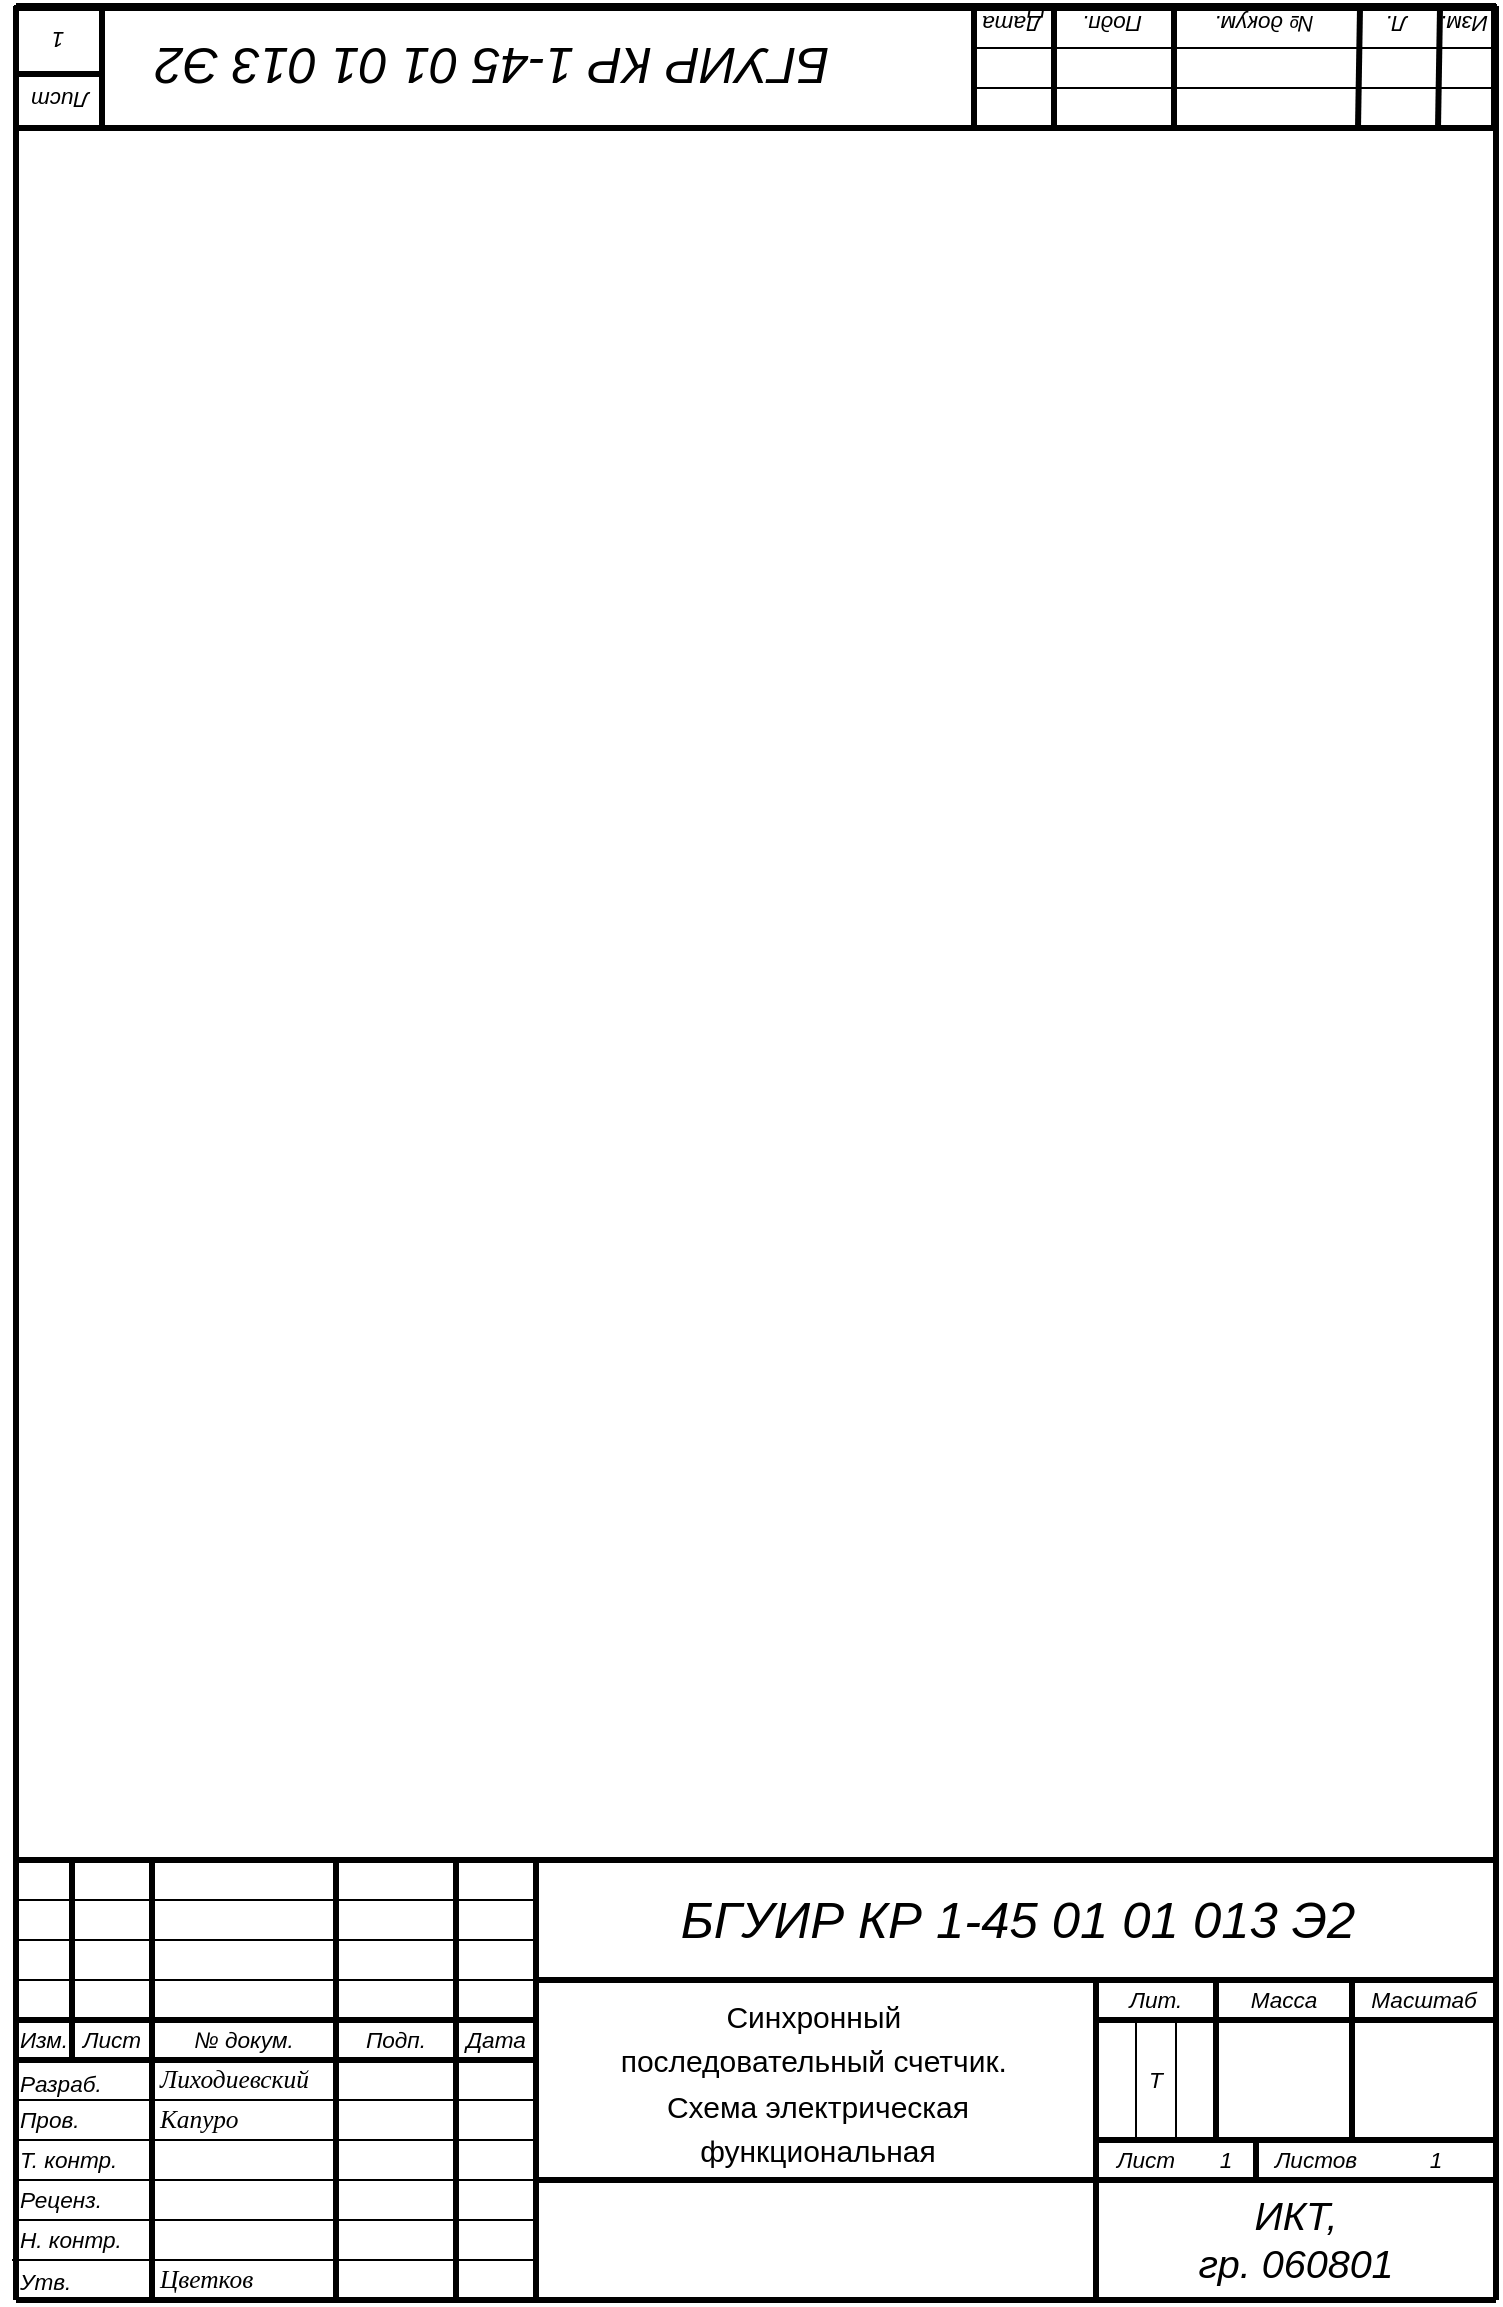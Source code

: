 <mxfile version="18.1.1" type="github">
  <diagram id="wPON_E_mZdpVFNTxD3b0" name="Page-1">
    <mxGraphModel dx="946" dy="614" grid="1" gridSize="10" guides="1" tooltips="1" connect="1" arrows="1" fold="1" page="1" pageScale="1" pageWidth="827" pageHeight="1169" math="0" shadow="0">
      <root>
        <mxCell id="0" />
        <mxCell id="1" parent="0" />
        <mxCell id="vlENnQTwprv_Hxl43TQ9-1" value="&lt;div style=&quot;font-size: 1px&quot;&gt;&lt;font style=&quot;font-size:11.29px;font-family:Arial;color:#000000;direction:ltr;letter-spacing:0px;line-height:120%;opacity:1&quot;&gt;&lt;i&gt;Изм.&lt;br/&gt;&lt;/i&gt;&lt;/font&gt;&lt;/div&gt;" style="verticalAlign=middle;align=center;vsdxID=114;fillColor=none;gradientColor=none;shape=stencil(nZBLDoAgDERP0z3SIyjew0SURgSD+Lu9kMZoXLhwN9O+tukAlrNpJg1SzDH4QW/URgNYgZTkjA4UkwJUgGXng+6DX1zLfmoymdXo17xh5zmRJ6Q42BWCfc2oJfdAr+Yv+AP9Cb7OJ3H/2JG1HNGz/84klThPVCc=);strokeColor=none;strokeWidth=4;spacingLeft=-3;spacingRight=-3;points=[];labelBackgroundColor=none;rounded=0;html=1;whiteSpace=wrap;" vertex="1" parent="1">
          <mxGeometry x="78" y="1018" width="28" height="20" as="geometry" />
        </mxCell>
        <mxCell id="vlENnQTwprv_Hxl43TQ9-2" value="&lt;div style=&quot;font-size: 1px&quot;&gt;&lt;font style=&quot;font-size:11.29px;font-family:Arial;color:#000000;direction:ltr;letter-spacing:0px;line-height:120%;opacity:1&quot;&gt;&lt;i&gt;Лист&lt;br/&gt;&lt;/i&gt;&lt;/font&gt;&lt;/div&gt;" style="verticalAlign=middle;align=center;vsdxID=115;fillColor=none;gradientColor=none;shape=stencil(nZBLDoAgDERP0z3SIyjew0SURgSD+Lu9kMZoXLhwN9O+tukAlrNpJg1SzDH4QW/URgNYgZTkjA4UkwJUgGXng+6DX1zLfmoymdXo17xh5zmRJ6Q42BWCfc2oJfdAr+Yv+AP9Cb7OJ3H/2JG1HNGz/84klThPVCc=);strokeColor=none;strokeWidth=4;points=[];labelBackgroundColor=none;rounded=0;html=1;whiteSpace=wrap;" vertex="1" parent="1">
          <mxGeometry x="102" y="1018" width="48" height="20" as="geometry" />
        </mxCell>
        <mxCell id="vlENnQTwprv_Hxl43TQ9-3" value="&lt;div style=&quot;font-size: 1px&quot;&gt;&lt;font style=&quot;font-size:11.29px;font-family:Arial;color:#000000;direction:ltr;letter-spacing:0px;line-height:120%;opacity:1&quot;&gt;&lt;i&gt;№ докум.&lt;br/&gt;&lt;/i&gt;&lt;/font&gt;&lt;/div&gt;" style="verticalAlign=middle;align=center;vsdxID=116;fillColor=none;gradientColor=none;shape=stencil(nZBLDoAgDERP0z3SIyjew0SURgSD+Lu9kMZoXLhwN9O+tukAlrNpJg1SzDH4QW/URgNYgZTkjA4UkwJUgGXng+6DX1zLfmoymdXo17xh5zmRJ6Q42BWCfc2oJfdAr+Yv+AP9Cb7OJ3H/2JG1HNGz/84klThPVCc=);strokeColor=none;strokeWidth=4;points=[];labelBackgroundColor=none;rounded=0;html=1;whiteSpace=wrap;" vertex="1" parent="1">
          <mxGeometry x="146" y="1018" width="92" height="20" as="geometry" />
        </mxCell>
        <mxCell id="vlENnQTwprv_Hxl43TQ9-4" value="&lt;div style=&quot;font-size: 1px&quot;&gt;&lt;font style=&quot;font-size:11.29px;font-family:Arial;color:#000000;direction:ltr;letter-spacing:0px;line-height:120%;opacity:1&quot;&gt;&lt;i&gt;Подп.&lt;br/&gt;&lt;/i&gt;&lt;/font&gt;&lt;/div&gt;" style="verticalAlign=middle;align=center;vsdxID=117;fillColor=none;gradientColor=none;shape=stencil(nZBLDoAgDERP0z3SIyjew0SURgSD+Lu9kMZoXLhwN9O+tukAlrNpJg1SzDH4QW/URgNYgZTkjA4UkwJUgGXng+6DX1zLfmoymdXo17xh5zmRJ6Q42BWCfc2oJfdAr+Yv+AP9Cb7OJ3H/2JG1HNGz/84klThPVCc=);strokeColor=none;strokeWidth=4;points=[];labelBackgroundColor=none;rounded=0;html=1;whiteSpace=wrap;" vertex="1" parent="1">
          <mxGeometry x="238" y="1018" width="60" height="20" as="geometry" />
        </mxCell>
        <mxCell id="vlENnQTwprv_Hxl43TQ9-5" value="&lt;div style=&quot;font-size: 1px&quot;&gt;&lt;font style=&quot;font-size:11.29px;font-family:Arial;color:#000000;direction:ltr;letter-spacing:0px;line-height:120%;opacity:1&quot;&gt;&lt;i&gt;Дата&lt;br/&gt;&lt;/i&gt;&lt;/font&gt;&lt;/div&gt;" style="verticalAlign=middle;align=center;vsdxID=118;fillColor=none;gradientColor=none;shape=stencil(nZBLDoAgDERP0z3SIyjew0SURgSD+Lu9kMZoXLhwN9O+tukAlrNpJg1SzDH4QW/URgNYgZTkjA4UkwJUgGXng+6DX1zLfmoymdXo17xh5zmRJ6Q42BWCfc2oJfdAr+Yv+AP9Cb7OJ3H/2JG1HNGz/84klThPVCc=);strokeColor=none;strokeWidth=4;points=[];labelBackgroundColor=none;rounded=0;html=1;whiteSpace=wrap;" vertex="1" parent="1">
          <mxGeometry x="294" y="1018" width="48" height="20" as="geometry" />
        </mxCell>
        <mxCell id="vlENnQTwprv_Hxl43TQ9-6" value="&lt;div style=&quot;font-size: 1px&quot;&gt;&lt;p style=&quot;align:left;margin-left:0;margin-right:0;margin-top:0px;margin-bottom:0px;text-indent:0;valign:middle;direction:ltr;&quot;&gt;&lt;font style=&quot;font-size: 12.7px; font-family: &amp;quot;Arial Narrow&amp;quot;; direction: ltr; letter-spacing: 0px; line-height: 120%; opacity: 1;&quot;&gt;&lt;i style=&quot;&quot;&gt;Лиходиевский&lt;/i&gt;&lt;/font&gt;&lt;font style=&quot;font-size:8.47px;font-family:Arial;color:#ff0000;direction:ltr;letter-spacing:0px;line-height:120%;opacity:1&quot;&gt;&lt;i&gt;&lt;br&gt;&lt;/i&gt;&lt;/font&gt;&lt;/p&gt;&lt;/div&gt;" style="verticalAlign=middle;align=left;vsdxID=119;fillColor=none;gradientColor=none;shape=stencil(nZBLDoAgDERP0z3SIyjew0SURgSD+Lu9kMZoXLhwN9O+tukAlrNpJg1SzDH4QW/URgNYgZTkjA4UkwJUgGXng+6DX1zLfmoymdXo17xh5zmRJ6Q42BWCfc2oJfdAr+Yv+AP9Cb7OJ3H/2JG1HNGz/84klThPVCc=);strokeColor=none;strokeWidth=4;points=[];labelBackgroundColor=none;rounded=0;html=1;whiteSpace=wrap;" vertex="1" parent="1">
          <mxGeometry x="148" y="1038" width="90" height="20" as="geometry" />
        </mxCell>
        <mxCell id="vlENnQTwprv_Hxl43TQ9-7" value="&lt;div style=&quot;font-size: 1px&quot;&gt;&lt;font style=&quot;font-size:11.29px;font-family:Arial;color:#000000;direction:ltr;letter-spacing:0px;line-height:120%;opacity:1&quot;&gt;&lt;i&gt;Лит.&lt;br/&gt;&lt;/i&gt;&lt;/font&gt;&lt;/div&gt;" style="verticalAlign=middle;align=center;vsdxID=120;fillColor=none;gradientColor=none;shape=stencil(nZBLDoAgDERP0z3SIyjew0SURgSD+Lu9kMZoXLhwN9O+tukAlrNpJg1SzDH4QW/URgNYgZTkjA4UkwJUgGXng+6DX1zLfmoymdXo17xh5zmRJ6Q42BWCfc2oJfdAr+Yv+AP9Cb7OJ3H/2JG1HNGz/84klThPVCc=);strokeColor=none;strokeWidth=4;points=[];labelBackgroundColor=none;rounded=0;html=1;whiteSpace=wrap;" vertex="1" parent="1">
          <mxGeometry x="618" y="998" width="60" height="20" as="geometry" />
        </mxCell>
        <mxCell id="vlENnQTwprv_Hxl43TQ9-8" value="&lt;div style=&quot;font-size: 1px&quot;&gt;&lt;font style=&quot;font-size:11.29px;font-family:Arial;color:#000000;direction:ltr;letter-spacing:0px;line-height:120%;opacity:1&quot;&gt;&lt;i&gt;Лист&lt;br/&gt;&lt;/i&gt;&lt;/font&gt;&lt;/div&gt;" style="verticalAlign=middle;align=center;vsdxID=121;fillColor=none;gradientColor=none;shape=stencil(nZBLDoAgDERP0z3SIyjew0SURgSD+Lu9kMZoXLhwN9O+tukAlrNpJg1SzDH4QW/URgNYgZTkjA4UkwJUgGXng+6DX1zLfmoymdXo17xh5zmRJ6Q42BWCfc2oJfdAr+Yv+AP9Cb7OJ3H/2JG1HNGz/84klThPVCc=);strokeColor=none;strokeWidth=4;spacingLeft=-3;spacingRight=-3;points=[];labelBackgroundColor=none;rounded=0;html=1;whiteSpace=wrap;" vertex="1" parent="1">
          <mxGeometry x="618" y="1078" width="50" height="20" as="geometry" />
        </mxCell>
        <mxCell id="vlENnQTwprv_Hxl43TQ9-9" value="&lt;div style=&quot;font-size: 1px&quot;&gt;&lt;font style=&quot;font-size:11.29px;font-family:Arial;color:#000000;direction:ltr;letter-spacing:0px;line-height:120%;opacity:1&quot;&gt;&lt;i&gt;Листов&lt;br/&gt;&lt;/i&gt;&lt;/font&gt;&lt;/div&gt;" style="verticalAlign=middle;align=center;vsdxID=122;fillColor=none;gradientColor=none;shape=stencil(nZBLDoAgDERP0z3SIyjew0SURgSD+Lu9kMZoXLhwN9O+tukAlrNpJg1SzDH4QW/URgNYgZTkjA4UkwJUgGXng+6DX1zLfmoymdXo17xh5zmRJ6Q42BWCfc2oJfdAr+Yv+AP9Cb7OJ3H/2JG1HNGz/84klThPVCc=);strokeColor=none;strokeWidth=4;points=[];labelBackgroundColor=none;rounded=0;html=1;whiteSpace=wrap;" vertex="1" parent="1">
          <mxGeometry x="698" y="1078" width="60" height="20" as="geometry" />
        </mxCell>
        <mxCell id="vlENnQTwprv_Hxl43TQ9-10" value="&lt;div style=&quot;font-size: 1px&quot;&gt;&lt;font style=&quot;font-size:11.29px;font-family:Arial;color:#000000;direction:ltr;letter-spacing:0px;line-height:120%;opacity:1&quot;&gt;&lt;i&gt;Т&lt;br/&gt;&lt;/i&gt;&lt;/font&gt;&lt;/div&gt;" style="verticalAlign=middle;align=center;vsdxID=123;fillColor=none;gradientColor=none;shape=stencil(nZBLDoAgDERP0z3SIyjew0SURgSD+Lu9kMZoXLhwN9O+tukAlrNpJg1SzDH4QW/URgNYgZTkjA4UkwJUgGXng+6DX1zLfmoymdXo17xh5zmRJ6Q42BWCfc2oJfdAr+Yv+AP9Cb7OJ3H/2JG1HNGz/84klThPVCc=);strokeColor=none;strokeWidth=4;points=[];labelBackgroundColor=none;rounded=0;html=1;whiteSpace=wrap;" vertex="1" parent="1">
          <mxGeometry x="638" y="1038" width="20" height="20" as="geometry" />
        </mxCell>
        <mxCell id="vlENnQTwprv_Hxl43TQ9-11" value="&lt;div style=&quot;font-size: 1px&quot;&gt;&lt;font style=&quot;font-size:11.29px;font-family:Arial;color:#000000;direction:ltr;letter-spacing:0px;line-height:120%;opacity:1&quot;&gt;&lt;i&gt;1&lt;br/&gt;&lt;/i&gt;&lt;/font&gt;&lt;/div&gt;" style="verticalAlign=middle;align=center;vsdxID=124;fillColor=none;gradientColor=none;shape=stencil(nZBLDoAgDERP0z3SIyjew0SURgSD+Lu9kMZoXLhwN9O+tukAlrNpJg1SzDH4QW/URgNYgZTkjA4UkwJUgGXng+6DX1zLfmoymdXo17xh5zmRJ6Q42BWCfc2oJfdAr+Yv+AP9Cb7OJ3H/2JG1HNGz/84klThPVCc=);strokeColor=none;strokeWidth=4;points=[];labelBackgroundColor=none;rounded=0;html=1;whiteSpace=wrap;" vertex="1" parent="1">
          <mxGeometry x="668" y="1078" width="30" height="20" as="geometry" />
        </mxCell>
        <mxCell id="vlENnQTwprv_Hxl43TQ9-12" value="&lt;div style=&quot;font-size: 1px&quot;&gt;&lt;font style=&quot;font-size:11.29px;font-family:Arial;color:#000000;direction:ltr;letter-spacing:0px;line-height:120%;opacity:1&quot;&gt;&lt;i&gt;1&lt;br/&gt;&lt;/i&gt;&lt;/font&gt;&lt;/div&gt;" style="verticalAlign=middle;align=center;vsdxID=125;fillColor=none;gradientColor=none;shape=stencil(nZBLDoAgDERP0z3SIyjew0SURgSD+Lu9kMZoXLhwN9O+tukAlrNpJg1SzDH4QW/URgNYgZTkjA4UkwJUgGXng+6DX1zLfmoymdXo17xh5zmRJ6Q42BWCfc2oJfdAr+Yv+AP9Cb7OJ3H/2JG1HNGz/84klThPVCc=);strokeColor=none;strokeWidth=4;points=[];labelBackgroundColor=none;rounded=0;html=1;whiteSpace=wrap;" vertex="1" parent="1">
          <mxGeometry x="758" y="1078" width="60" height="20" as="geometry" />
        </mxCell>
        <mxCell id="vlENnQTwprv_Hxl43TQ9-13" style="vsdxID=126;edgeStyle=none;startArrow=none;endArrow=none;startSize=5;endSize=5;strokeWidth=3;strokeColor=#000000;spacingTop=0;spacingBottom=0;spacingLeft=0;spacingRight=0;verticalAlign=middle;html=1;labelBackgroundColor=none;rounded=0;" edge="1" parent="1">
          <mxGeometry relative="1" as="geometry">
            <mxPoint as="offset" />
            <Array as="points" />
            <mxPoint x="618" y="1018" as="sourcePoint" />
            <mxPoint x="818" y="1018" as="targetPoint" />
          </mxGeometry>
        </mxCell>
        <mxCell id="vlENnQTwprv_Hxl43TQ9-14" style="vsdxID=127;edgeStyle=none;startArrow=none;endArrow=none;startSize=5;endSize=5;strokeWidth=3;strokeColor=#000000;spacingTop=0;spacingBottom=0;spacingLeft=0;spacingRight=0;verticalAlign=middle;html=1;labelBackgroundColor=none;rounded=0;" edge="1" parent="1">
          <mxGeometry relative="1" as="geometry">
            <Array as="points" />
            <mxPoint x="678" y="1078" as="sourcePoint" />
            <mxPoint x="678" y="998" as="targetPoint" />
          </mxGeometry>
        </mxCell>
        <mxCell id="vlENnQTwprv_Hxl43TQ9-15" style="vsdxID=128;edgeStyle=none;startArrow=none;endArrow=none;startSize=5;endSize=5;strokeColor=#000000;spacingTop=0;spacingBottom=0;spacingLeft=0;spacingRight=0;verticalAlign=middle;html=1;labelBackgroundColor=none;rounded=0;" edge="1" parent="1">
          <mxGeometry relative="1" as="geometry">
            <Array as="points" />
            <mxPoint x="658" y="1018" as="sourcePoint" />
            <mxPoint x="658" y="1078" as="targetPoint" />
          </mxGeometry>
        </mxCell>
        <mxCell id="vlENnQTwprv_Hxl43TQ9-16" style="vsdxID=129;edgeStyle=none;startArrow=none;endArrow=none;startSize=5;endSize=5;strokeWidth=3;strokeColor=#000000;spacingTop=0;spacingBottom=0;spacingLeft=0;spacingRight=0;verticalAlign=middle;html=1;labelBackgroundColor=none;rounded=0;" edge="1" parent="1">
          <mxGeometry relative="1" as="geometry">
            <Array as="points" />
            <mxPoint x="698" y="1098" as="sourcePoint" />
            <mxPoint x="698" y="1078" as="targetPoint" />
          </mxGeometry>
        </mxCell>
        <mxCell id="vlENnQTwprv_Hxl43TQ9-17" style="vsdxID=130;edgeStyle=none;startArrow=none;endArrow=none;startSize=5;endSize=5;strokeWidth=3;strokeColor=#000000;spacingTop=0;spacingBottom=0;spacingLeft=0;spacingRight=0;verticalAlign=middle;html=1;labelBackgroundColor=none;rounded=0;" edge="1" parent="1">
          <mxGeometry relative="1" as="geometry">
            <Array as="points" />
            <mxPoint x="746" y="1078" as="sourcePoint" />
            <mxPoint x="746" y="998" as="targetPoint" />
          </mxGeometry>
        </mxCell>
        <mxCell id="vlENnQTwprv_Hxl43TQ9-18" value="&lt;div style=&quot;font-size: 1px&quot;&gt;&lt;font style=&quot;font-size:11.29px;font-family:Arial;color:#000000;direction:ltr;letter-spacing:0px;line-height:120%;opacity:1&quot;&gt;&lt;i&gt;Масса&lt;br/&gt;&lt;/i&gt;&lt;/font&gt;&lt;/div&gt;" style="verticalAlign=middle;align=center;vsdxID=131;fillColor=none;gradientColor=none;shape=stencil(nZBLDoAgDERP0z3SIyjew0SURgSD+Lu9kMZoXLhwN9O+tukAlrNpJg1SzDH4QW/URgNYgZTkjA4UkwJUgGXng+6DX1zLfmoymdXo17xh5zmRJ6Q42BWCfc2oJfdAr+Yv+AP9Cb7OJ3H/2JG1HNGz/84klThPVCc=);strokeColor=none;strokeWidth=4;points=[];labelBackgroundColor=none;rounded=0;html=1;whiteSpace=wrap;" vertex="1" parent="1">
          <mxGeometry x="678" y="998" width="68" height="20" as="geometry" />
        </mxCell>
        <mxCell id="vlENnQTwprv_Hxl43TQ9-19" value="&lt;div style=&quot;font-size: 1px&quot;&gt;&lt;font style=&quot;font-size:11.29px;font-family:Arial;color:#000000;direction:ltr;letter-spacing:0px;line-height:120%;opacity:1&quot;&gt;&lt;i&gt;Масштаб&lt;br/&gt;&lt;/i&gt;&lt;/font&gt;&lt;/div&gt;" style="verticalAlign=middle;align=center;vsdxID=132;fillColor=none;gradientColor=none;shape=stencil(nZBLDoAgDERP0z3SIyjew0SURgSD+Lu9kMZoXLhwN9O+tukAlrNpJg1SzDH4QW/URgNYgZTkjA4UkwJUgGXng+6DX1zLfmoymdXo17xh5zmRJ6Q42BWCfc2oJfdAr+Yv+AP9Cb7OJ3H/2JG1HNGz/84klThPVCc=);strokeColor=none;strokeWidth=4;points=[];labelBackgroundColor=none;rounded=0;html=1;whiteSpace=wrap;" vertex="1" parent="1">
          <mxGeometry x="746" y="998" width="72" height="20" as="geometry" />
        </mxCell>
        <mxCell id="vlENnQTwprv_Hxl43TQ9-20" value="&lt;div style=&quot;font-size: 1px&quot;&gt;&lt;/div&gt;" style="vsdxID=133;edgeStyle=none;startArrow=none;endArrow=none;startSize=5;endSize=5;strokeColor=#000000;spacingTop=0;spacingBottom=0;spacingLeft=0;spacingRight=0;verticalAlign=middle;html=1;labelBackgroundColor=none;rounded=0;align=center;" edge="1" parent="1">
          <mxGeometry relative="1" as="geometry">
            <mxPoint as="offset" />
            <Array as="points" />
            <mxPoint x="78" y="978" as="sourcePoint" />
            <mxPoint x="338" y="978" as="targetPoint" />
          </mxGeometry>
        </mxCell>
        <mxCell id="vlENnQTwprv_Hxl43TQ9-21" value="&lt;div style=&quot;font-size: 1px&quot;&gt;&lt;/div&gt;" style="vsdxID=134;edgeStyle=none;startArrow=none;endArrow=none;startSize=5;endSize=5;strokeColor=#000000;spacingTop=0;spacingBottom=0;spacingLeft=0;spacingRight=0;verticalAlign=middle;html=1;labelBackgroundColor=none;rounded=0;align=center;" edge="1" parent="1">
          <mxGeometry relative="1" as="geometry">
            <mxPoint as="offset" />
            <Array as="points" />
            <mxPoint x="78" y="998" as="sourcePoint" />
            <mxPoint x="338" y="998" as="targetPoint" />
          </mxGeometry>
        </mxCell>
        <mxCell id="vlENnQTwprv_Hxl43TQ9-22" style="vsdxID=135;edgeStyle=none;startArrow=none;endArrow=none;startSize=5;endSize=5;strokeWidth=3;strokeColor=#000000;spacingTop=0;spacingBottom=0;spacingLeft=0;spacingRight=0;verticalAlign=middle;html=1;labelBackgroundColor=none;rounded=0;" edge="1" parent="1">
          <mxGeometry relative="1" as="geometry">
            <Array as="points" />
            <mxPoint x="338" y="1018" as="sourcePoint" />
            <mxPoint x="78" y="1018" as="targetPoint" />
          </mxGeometry>
        </mxCell>
        <mxCell id="vlENnQTwprv_Hxl43TQ9-23" style="vsdxID=136;edgeStyle=none;startArrow=none;endArrow=none;startSize=5;endSize=5;strokeWidth=3;strokeColor=#000000;spacingTop=0;spacingBottom=0;spacingLeft=0;spacingRight=0;verticalAlign=middle;html=1;labelBackgroundColor=none;rounded=0;" edge="1" parent="1">
          <mxGeometry relative="1" as="geometry">
            <Array as="points" />
            <mxPoint x="338" y="1038" as="sourcePoint" />
            <mxPoint x="78" y="1038" as="targetPoint" />
          </mxGeometry>
        </mxCell>
        <mxCell id="vlENnQTwprv_Hxl43TQ9-24" style="vsdxID=137;edgeStyle=none;startArrow=none;endArrow=none;startSize=5;endSize=5;strokeColor=#000000;spacingTop=0;spacingBottom=0;spacingLeft=0;spacingRight=0;verticalAlign=middle;html=1;labelBackgroundColor=none;rounded=0;" edge="1" parent="1">
          <mxGeometry relative="1" as="geometry">
            <Array as="points" />
            <mxPoint x="78" y="1058" as="sourcePoint" />
            <mxPoint x="338" y="1058" as="targetPoint" />
          </mxGeometry>
        </mxCell>
        <mxCell id="vlENnQTwprv_Hxl43TQ9-25" value="&lt;div style=&quot;font-size: 1px&quot;&gt;&lt;/div&gt;" style="text;vsdxID=137;edgeStyle=none;startArrow=none;endArrow=none;startSize=5;endSize=5;strokeColor=none;spacingTop=0;spacingBottom=0;spacingLeft=0;spacingRight=0;verticalAlign=middle;html=1;labelBackgroundColor=none;rounded=0;align=center;fillColor=none;gradientColor=none;whiteSpace=wrap;;html=1;;rotation=360.0" vertex="1" parent="vlENnQTwprv_Hxl43TQ9-24">
          <mxGeometry width="260" height="1" relative="1" as="geometry">
            <mxPoint x="-130" y="-0.5" as="offset" />
          </mxGeometry>
        </mxCell>
        <mxCell id="vlENnQTwprv_Hxl43TQ9-26" value="&lt;div style=&quot;font-size: 1px&quot;&gt;&lt;font style=&quot;font-size:19.76px;font-family:Arial;color:#000000;direction:ltr;letter-spacing:0px;line-height:120%;opacity:1&quot;&gt;&lt;i&gt;ИКТ,&lt;br&gt;гр. &lt;/i&gt;&lt;/font&gt;&lt;font style=&quot;font-size: 19.76px; font-family: Arial; direction: ltr; letter-spacing: 0px; line-height: 120%; opacity: 1;&quot;&gt;&lt;i style=&quot;&quot;&gt;060801&lt;/i&gt;&lt;/font&gt;&lt;font style=&quot;font-size:19.76px;font-family:Arial;color:#000000;direction:ltr;letter-spacing:0px;line-height:120%;opacity:1&quot;&gt;&lt;i&gt;&lt;br&gt;&lt;/i&gt;&lt;/font&gt;&lt;/div&gt;" style="verticalAlign=middle;align=center;vsdxID=139;fillColor=none;gradientColor=none;shape=stencil(nZBLDoAgDERP0z3SIyjew0SURgSD+Lu9kMZoXLhwN9O+tukAlrNpJg1SzDH4QW/URgNYgZTkjA4UkwJUgGXng+6DX1zLfmoymdXo17xh5zmRJ6Q42BWCfc2oJfdAr+Yv+AP9Cb7OJ3H/2JG1HNGz/84klThPVCc=);strokeColor=none;strokeWidth=4;points=[];labelBackgroundColor=none;rounded=0;html=1;whiteSpace=wrap;" vertex="1" parent="1">
          <mxGeometry x="618" y="1098" width="200" height="60" as="geometry" />
        </mxCell>
        <mxCell id="vlENnQTwprv_Hxl43TQ9-27" value="&lt;div style=&quot;font-size: 1px&quot;&gt;&lt;p style=&quot;align:left;margin-left:0;margin-right:0;margin-top:0px;margin-bottom:0px;text-indent:0;valign:middle;direction:ltr;&quot;&gt;&lt;font style=&quot;font-size:11.29px;font-family:Arial;color:#000000;direction:ltr;letter-spacing:0px;line-height:120%;opacity:1&quot;&gt;&lt;i&gt;Разраб.&lt;br/&gt;&lt;/i&gt;&lt;/font&gt;&lt;/p&gt;&lt;/div&gt;" style="verticalAlign=middle;align=left;vsdxID=140;fillColor=none;gradientColor=none;shape=stencil(nZBLDoAgDERP0z3SIyjew0SURgSD+Lu9kMZoXLhwN9O+tukAlrNpJg1SzDH4QW/URgNYgZTkjA4UkwJUgGXng+6DX1zLfmoymdXo17xh5zmRJ6Q42BWCfc2oJfdAr+Yv+AP9Cb7OJ3H/2JG1HNGz/84klThPVCc=);strokeColor=none;strokeWidth=4;points=[];labelBackgroundColor=none;rounded=0;html=1;whiteSpace=wrap;" vertex="1" parent="1">
          <mxGeometry x="78" y="1040" width="68" height="20" as="geometry" />
        </mxCell>
        <mxCell id="vlENnQTwprv_Hxl43TQ9-28" value="&lt;div style=&quot;font-size: 1px&quot;&gt;&lt;p style=&quot;align:left;margin-left:0;margin-right:0;margin-top:0px;margin-bottom:0px;text-indent:0;valign:middle;direction:ltr;&quot;&gt;&lt;font style=&quot;font-size:11.29px;font-family:Arial;color:#000000;direction:ltr;letter-spacing:0px;line-height:120%;opacity:1&quot;&gt;&lt;i&gt;Пров.&lt;br/&gt;&lt;/i&gt;&lt;/font&gt;&lt;/p&gt;&lt;/div&gt;" style="verticalAlign=middle;align=left;vsdxID=141;fillColor=none;gradientColor=none;shape=stencil(nZBLDoAgDERP0z3SIyjew0SURgSD+Lu9kMZoXLhwN9O+tukAlrNpJg1SzDH4QW/URgNYgZTkjA4UkwJUgGXng+6DX1zLfmoymdXo17xh5zmRJ6Q42BWCfc2oJfdAr+Yv+AP9Cb7OJ3H/2JG1HNGz/84klThPVCc=);strokeColor=none;strokeWidth=4;points=[];labelBackgroundColor=none;rounded=0;html=1;whiteSpace=wrap;" vertex="1" parent="1">
          <mxGeometry x="78" y="1058" width="68" height="20" as="geometry" />
        </mxCell>
        <mxCell id="vlENnQTwprv_Hxl43TQ9-29" value="&lt;div style=&quot;font-size: 1px&quot;&gt;&lt;p style=&quot;align:left;margin-left:0;margin-right:0;margin-top:0px;margin-bottom:0px;text-indent:0;valign:middle;direction:ltr;&quot;&gt;&lt;font style=&quot;font-size:11.29px;font-family:Arial;color:#000000;direction:ltr;letter-spacing:0px;line-height:120%;opacity:1&quot;&gt;&lt;i&gt;Н. контр.&lt;br/&gt;&lt;/i&gt;&lt;/font&gt;&lt;/p&gt;&lt;/div&gt;" style="verticalAlign=middle;align=left;vsdxID=142;fillColor=none;gradientColor=none;shape=stencil(nZBLDoAgDERP0z3SIyjew0SURgSD+Lu9kMZoXLhwN9O+tukAlrNpJg1SzDH4QW/URgNYgZTkjA4UkwJUgGXng+6DX1zLfmoymdXo17xh5zmRJ6Q42BWCfc2oJfdAr+Yv+AP9Cb7OJ3H/2JG1HNGz/84klThPVCc=);strokeColor=none;strokeWidth=4;points=[];labelBackgroundColor=none;rounded=0;html=1;whiteSpace=wrap;" vertex="1" parent="1">
          <mxGeometry x="78" y="1118" width="68" height="20" as="geometry" />
        </mxCell>
        <mxCell id="vlENnQTwprv_Hxl43TQ9-30" value="&lt;div style=&quot;font-size: 1px&quot;&gt;&lt;p style=&quot;align:left;margin-left:0;margin-right:0;margin-top:0px;margin-bottom:0px;text-indent:0;valign:middle;direction:ltr;&quot;&gt;&lt;font style=&quot;font-size:11.29px;font-family:Arial;color:#000000;direction:ltr;letter-spacing:0px;line-height:120%;opacity:1&quot;&gt;&lt;i&gt;Т. контр.&lt;br/&gt;&lt;/i&gt;&lt;/font&gt;&lt;/p&gt;&lt;/div&gt;" style="verticalAlign=middle;align=left;vsdxID=143;fillColor=none;gradientColor=none;shape=stencil(nZBLDoAgDERP0z3SIyjew0SURgSD+Lu9kMZoXLhwN9O+tukAlrNpJg1SzDH4QW/URgNYgZTkjA4UkwJUgGXng+6DX1zLfmoymdXo17xh5zmRJ6Q42BWCfc2oJfdAr+Yv+AP9Cb7OJ3H/2JG1HNGz/84klThPVCc=);strokeColor=none;strokeWidth=4;points=[];labelBackgroundColor=none;rounded=0;html=1;whiteSpace=wrap;" vertex="1" parent="1">
          <mxGeometry x="78" y="1078" width="68" height="20" as="geometry" />
        </mxCell>
        <mxCell id="vlENnQTwprv_Hxl43TQ9-31" value="&lt;div style=&quot;font-size: 1px&quot;&gt;&lt;p style=&quot;align:left;margin-left:0;margin-right:0;margin-top:0px;margin-bottom:0px;text-indent:0;valign:middle;direction:ltr;&quot;&gt;&lt;font style=&quot;font-size:11.29px;font-family:Arial;color:#000000;direction:ltr;letter-spacing:0px;line-height:120%;opacity:1&quot;&gt;&lt;i&gt;Реценз.&lt;br/&gt;&lt;/i&gt;&lt;/font&gt;&lt;/p&gt;&lt;/div&gt;" style="verticalAlign=middle;align=left;vsdxID=144;fillColor=none;gradientColor=none;shape=stencil(nZBLDoAgDERP0z3SIyjew0SURgSD+Lu9kMZoXLhwN9O+tukAlrNpJg1SzDH4QW/URgNYgZTkjA4UkwJUgGXng+6DX1zLfmoymdXo17xh5zmRJ6Q42BWCfc2oJfdAr+Yv+AP9Cb7OJ3H/2JG1HNGz/84klThPVCc=);strokeColor=none;strokeWidth=4;points=[];labelBackgroundColor=none;rounded=0;html=1;whiteSpace=wrap;" vertex="1" parent="1">
          <mxGeometry x="78" y="1098" width="68" height="20" as="geometry" />
        </mxCell>
        <mxCell id="vlENnQTwprv_Hxl43TQ9-32" style="vsdxID=145;edgeStyle=none;startArrow=none;endArrow=none;startSize=5;endSize=5;strokeColor=#000000;spacingTop=0;spacingBottom=0;spacingLeft=0;spacingRight=0;verticalAlign=middle;html=1;labelBackgroundColor=none;rounded=0;" edge="1" parent="1">
          <mxGeometry relative="1" as="geometry">
            <mxPoint as="offset" />
            <Array as="points" />
            <mxPoint x="78" y="1118" as="sourcePoint" />
            <mxPoint x="338" y="1118" as="targetPoint" />
          </mxGeometry>
        </mxCell>
        <mxCell id="vlENnQTwprv_Hxl43TQ9-33" style="vsdxID=146;edgeStyle=none;startArrow=none;endArrow=none;startSize=5;endSize=5;strokeColor=#000000;spacingTop=0;spacingBottom=0;spacingLeft=0;spacingRight=0;verticalAlign=middle;html=1;labelBackgroundColor=none;rounded=0;" edge="1" parent="1">
          <mxGeometry relative="1" as="geometry">
            <Array as="points" />
            <mxPoint x="78" y="1098" as="sourcePoint" />
            <mxPoint x="338" y="1098" as="targetPoint" />
          </mxGeometry>
        </mxCell>
        <mxCell id="vlENnQTwprv_Hxl43TQ9-34" value="&lt;div style=&quot;font-size: 1px&quot;&gt;&lt;/div&gt;" style="text;vsdxID=146;edgeStyle=none;startArrow=none;endArrow=none;startSize=5;endSize=5;strokeColor=none;spacingTop=0;spacingBottom=0;spacingLeft=0;spacingRight=0;verticalAlign=middle;html=1;labelBackgroundColor=none;rounded=0;align=center;fillColor=none;gradientColor=none;whiteSpace=wrap;;html=1;;rotation=360.0" vertex="1" parent="vlENnQTwprv_Hxl43TQ9-33">
          <mxGeometry width="260" height="1" relative="1" as="geometry">
            <mxPoint x="-130" y="-0.5" as="offset" />
          </mxGeometry>
        </mxCell>
        <mxCell id="vlENnQTwprv_Hxl43TQ9-35" value="&lt;div style=&quot;font-size: 1px&quot;&gt;&lt;/div&gt;" style="vsdxID=147;edgeStyle=none;startArrow=none;endArrow=none;startSize=5;endSize=5;strokeColor=#000000;spacingTop=0;spacingBottom=0;spacingLeft=0;spacingRight=0;verticalAlign=middle;html=1;labelBackgroundColor=none;rounded=0;align=center;" edge="1" parent="1">
          <mxGeometry relative="1" as="geometry">
            <mxPoint as="offset" />
            <Array as="points" />
            <mxPoint x="76" y="1138" as="sourcePoint" />
            <mxPoint x="338" y="1138" as="targetPoint" />
          </mxGeometry>
        </mxCell>
        <mxCell id="vlENnQTwprv_Hxl43TQ9-36" value="&lt;div style=&quot;font-size: 1px&quot;&gt;&lt;p style=&quot;align:left;margin-left:0;margin-right:0;margin-top:0px;margin-bottom:0px;text-indent:0;valign:middle;direction:ltr;&quot;&gt;&lt;font style=&quot;font-size:11.29px;font-family:Arial;color:#000000;direction:ltr;letter-spacing:0px;line-height:120%;opacity:1&quot;&gt;&lt;i&gt;Утв.&lt;br/&gt;&lt;/i&gt;&lt;/font&gt;&lt;/p&gt;&lt;/div&gt;" style="verticalAlign=middle;align=left;vsdxID=148;fillColor=none;gradientColor=none;shape=stencil(nZBLDoAgDERP0z3SIyjew0SURgSD+Lu9kMZoXLhwN9O+tukAlrNpJg1SzDH4QW/URgNYgZTkjA4UkwJUgGXng+6DX1zLfmoymdXo17xh5zmRJ6Q42BWCfc2oJfdAr+Yv+AP9Cb7OJ3H/2JG1HNGz/84klThPVCc=);strokeColor=none;strokeWidth=4;points=[];labelBackgroundColor=none;rounded=0;html=1;whiteSpace=wrap;" vertex="1" parent="1">
          <mxGeometry x="78" y="1139" width="68" height="20" as="geometry" />
        </mxCell>
        <mxCell id="vlENnQTwprv_Hxl43TQ9-37" value="&lt;div style=&quot;&quot;&gt;&lt;p style=&quot;margin: 0px; text-indent: 0px; direction: ltr;&quot;&gt;&lt;font face=&quot;Arial Narrow&quot; style=&quot;color: rgb(0, 0, 0); direction: ltr; letter-spacing: 0px; line-height: 120%; opacity: 1;&quot;&gt;&lt;i style=&quot;font-size: 12.7px;&quot;&gt;Капуро&lt;/i&gt;&lt;/font&gt;&lt;/p&gt;&lt;/div&gt;" style="verticalAlign=middle;align=left;vsdxID=149;fillColor=none;gradientColor=none;shape=stencil(nZBLDoAgDERP0z3SIyjew0SURgSD+Lu9kMZoXLhwN9O+tukAlrNpJg1SzDH4QW/URgNYgZTkjA4UkwJUgGXng+6DX1zLfmoymdXo17xh5zmRJ6Q42BWCfc2oJfdAr+Yv+AP9Cb7OJ3H/2JG1HNGz/84klThPVCc=);strokeColor=none;strokeWidth=4;points=[];labelBackgroundColor=none;rounded=0;html=1;whiteSpace=wrap;" vertex="1" parent="1">
          <mxGeometry x="148" y="1058" width="90" height="20" as="geometry" />
        </mxCell>
        <mxCell id="vlENnQTwprv_Hxl43TQ9-38" value="&lt;div style=&quot;font-size: 1px&quot;&gt;&lt;font style=&quot;font-size: 25.4px; font-family: Arial; direction: ltr; letter-spacing: 0px; line-height: 120%; opacity: 1;&quot;&gt;&lt;i style=&quot;&quot;&gt;БГУИР КР 1-&lt;/i&gt;&lt;/font&gt;&lt;font style=&quot;font-size: 25.4px; font-family: Arial; direction: ltr; letter-spacing: 0px; line-height: 120%; opacity: 1;&quot;&gt;&lt;i style=&quot;&quot;&gt;45 01 01&lt;/i&gt;&lt;/font&gt;&lt;font style=&quot;font-size:25.4px;font-family:Arial;color:#000000;direction:ltr;letter-spacing:0px;line-height:120%;opacity:1&quot;&gt;&lt;i&gt; 013 Э2&lt;/i&gt;&lt;/font&gt;&lt;font style=&quot;font-size:25.4px;font-family:Arial;color:#000000;direction:ltr;letter-spacing:0px;line-height:120%;opacity:1&quot;&gt;&lt;i&gt;&lt;br&gt;&lt;/i&gt;&lt;/font&gt;&lt;/div&gt;" style="verticalAlign=middle;align=center;vsdxID=151;fillColor=none;gradientColor=none;shape=stencil(nZBLDoAgDERP0z3SIyjew0SURgSD+Lu9kMZoXLhwN9O+tukAlrNpJg1SzDH4QW/URgNYgZTkjA4UkwJUgGXng+6DX1zLfmoymdXo17xh5zmRJ6Q42BWCfc2oJfdAr+Yv+AP9Cb7OJ3H/2JG1HNGz/84klThPVCc=);strokeColor=none;strokeWidth=4;points=[];labelBackgroundColor=none;rounded=0;html=1;whiteSpace=wrap;" vertex="1" parent="1">
          <mxGeometry x="339" y="938" width="480" height="60" as="geometry" />
        </mxCell>
        <mxCell id="vlENnQTwprv_Hxl43TQ9-39" value="&lt;div style=&quot;font-size: 15px; line-height: 0.8;&quot;&gt;&lt;p style=&quot;align:center;margin-left:0;margin-right:0;margin-top:0px;margin-bottom:0px;text-indent:0;valign:middle;direction:ltr;&quot;&gt;&lt;font style=&quot;font-size: 15px; font-family: Arial; color: rgb(0, 0, 0); direction: ltr; letter-spacing: 0px; line-height: 150%; opacity: 1;&quot;&gt;Синхронный&amp;nbsp;&lt;/font&gt;&lt;/p&gt;&lt;p style=&quot;align:center;margin-left:0;margin-right:0;margin-top:0px;margin-bottom:0px;text-indent:0;valign:middle;direction:ltr;&quot;&gt;&lt;font style=&quot;font-size: 15px; font-family: Arial; color: rgb(0, 0, 0); direction: ltr; letter-spacing: 0px; line-height: 150%; opacity: 1;&quot;&gt;последовательный счетчик.&amp;nbsp;&lt;/font&gt;&lt;/p&gt;&lt;p style=&quot;align:center;margin-left:0;margin-right:0;margin-top:0px;margin-bottom:0px;text-indent:0;valign:middle;direction:ltr;&quot;&gt;&lt;font style=&quot;font-size: 15px; font-family: Arial; color: rgb(0, 0, 0); direction: ltr; letter-spacing: 0px; line-height: 150%; opacity: 1;&quot;&gt;Схема электрическая&lt;/font&gt;&lt;/p&gt;&lt;p style=&quot;align:center;margin-left:0;margin-right:0;margin-top:0px;margin-bottom:0px;text-indent:0;valign:middle;direction:ltr;&quot;&gt;&lt;font style=&quot;font-size: 15px; font-family: Arial; color: rgb(0, 0, 0); direction: ltr; letter-spacing: 0px; line-height: 150%; opacity: 1;&quot;&gt;функциональная&lt;br&gt;&lt;/font&gt;&lt;/p&gt;&lt;/div&gt;" style="verticalAlign=middle;align=center;vsdxID=152;fillColor=none;gradientColor=none;shape=stencil(nZBLDoAgDERP0z3SIyjew0SURgSD+Lu9kMZoXLhwN9O+tukAlrNpJg1SzDH4QW/URgNYgZTkjA4UkwJUgGXng+6DX1zLfmoymdXo17xh5zmRJ6Q42BWCfc2oJfdAr+Yv+AP9Cb7OJ3H/2JG1HNGz/84klThPVCc=);strokeColor=none;points=[];labelBackgroundColor=none;rounded=0;html=1;whiteSpace=wrap;" vertex="1" parent="1">
          <mxGeometry x="339" y="998" width="280" height="104" as="geometry" />
        </mxCell>
        <mxCell id="vlENnQTwprv_Hxl43TQ9-40" style="vsdxID=153;rotation=180;fillColor=none;gradientColor=none;strokeColor=none;points=[];labelBackgroundColor=none;rounded=0;html=1;whiteSpace=wrap;" vertex="1" parent="1">
          <mxGeometry x="70" y="10" width="747" height="62" as="geometry" />
        </mxCell>
        <mxCell id="vlENnQTwprv_Hxl43TQ9-41" value="&lt;div style=&quot;font-size: 1px&quot;&gt;&lt;font style=&quot;font-size:11.29px;font-family:Arial;color:#000000;direction:ltr;letter-spacing:0px;line-height:120%;opacity:1&quot;&gt;&lt;i&gt;Изм.&lt;br/&gt;&lt;/i&gt;&lt;/font&gt;&lt;/div&gt;" style="verticalAlign=middle;align=center;vsdxID=164;rotation=180;fillColor=none;gradientColor=none;shape=stencil(nZBLDoAgDERP0z3SIyjew0SURgSD+Lu9kMZoXLhwN9O+tukAlrNpJg1SzDH4QW/URgNYgZTkjA4UkwJUgGXng+6DX1zLfmoymdXo17xh5zmRJ6Q42BWCfc2oJfdAr+Yv+AP9Cb7OJ3H/2JG1HNGz/84klThPVCc=);strokeColor=none;strokeWidth=4;spacingLeft=-3;spacingRight=-3;points=[];labelBackgroundColor=none;rounded=0;html=1;whiteSpace=wrap;" vertex="1" parent="vlENnQTwprv_Hxl43TQ9-40">
          <mxGeometry x="718" width="28" height="20" as="geometry" />
        </mxCell>
        <mxCell id="vlENnQTwprv_Hxl43TQ9-42" value="&lt;div style=&quot;font-size: 1px&quot;&gt;&lt;font style=&quot;font-size:11.29px;font-family:Arial;color:#000000;direction:ltr;letter-spacing:0px;line-height:120%;opacity:1&quot;&gt;&lt;i&gt;Л.&lt;br/&gt;&lt;/i&gt;&lt;/font&gt;&lt;/div&gt;" style="verticalAlign=middle;align=center;vsdxID=165;rotation=180;fillColor=none;gradientColor=none;shape=stencil(nZBLDoAgDERP0z3SIyjew0SURgSD+Lu9kMZoXLhwN9O+tukAlrNpJg1SzDH4QW/URgNYgZTkjA4UkwJUgGXng+6DX1zLfmoymdXo17xh5zmRJ6Q42BWCfc2oJfdAr+Yv+AP9Cb7OJ3H/2JG1HNGz/84klThPVCc=);strokeColor=none;strokeWidth=4;points=[];labelBackgroundColor=none;rounded=0;html=1;whiteSpace=wrap;" vertex="1" parent="vlENnQTwprv_Hxl43TQ9-40">
          <mxGeometry x="674" width="48" height="20" as="geometry" />
        </mxCell>
        <mxCell id="vlENnQTwprv_Hxl43TQ9-43" value="&lt;div style=&quot;font-size: 1px&quot;&gt;&lt;font style=&quot;font-size:11.29px;font-family:Arial;color:#000000;direction:ltr;letter-spacing:0px;line-height:120%;opacity:1&quot;&gt;&lt;i&gt;№ докум.&lt;br/&gt;&lt;/i&gt;&lt;/font&gt;&lt;/div&gt;" style="verticalAlign=middle;align=center;vsdxID=166;rotation=180;fillColor=none;gradientColor=none;shape=stencil(nZBLDoAgDERP0z3SIyjew0SURgSD+Lu9kMZoXLhwN9O+tukAlrNpJg1SzDH4QW/URgNYgZTkjA4UkwJUgGXng+6DX1zLfmoymdXo17xh5zmRJ6Q42BWCfc2oJfdAr+Yv+AP9Cb7OJ3H/2JG1HNGz/84klThPVCc=);strokeColor=none;strokeWidth=4;points=[];labelBackgroundColor=none;rounded=0;html=1;whiteSpace=wrap;" vertex="1" parent="vlENnQTwprv_Hxl43TQ9-40">
          <mxGeometry x="586" width="92" height="20" as="geometry" />
        </mxCell>
        <mxCell id="vlENnQTwprv_Hxl43TQ9-44" value="&lt;div style=&quot;font-size: 1px&quot;&gt;&lt;font style=&quot;font-size:11.29px;font-family:Arial;color:#000000;direction:ltr;letter-spacing:0px;line-height:120%;opacity:1&quot;&gt;&lt;i&gt;Подп.&lt;br/&gt;&lt;/i&gt;&lt;/font&gt;&lt;/div&gt;" style="verticalAlign=middle;align=center;vsdxID=167;rotation=180;fillColor=none;gradientColor=none;shape=stencil(nZBLDoAgDERP0z3SIyjew0SURgSD+Lu9kMZoXLhwN9O+tukAlrNpJg1SzDH4QW/URgNYgZTkjA4UkwJUgGXng+6DX1zLfmoymdXo17xh5zmRJ6Q42BWCfc2oJfdAr+Yv+AP9Cb7OJ3H/2JG1HNGz/84klThPVCc=);strokeColor=none;strokeWidth=4;points=[];labelBackgroundColor=none;rounded=0;html=1;whiteSpace=wrap;" vertex="1" parent="vlENnQTwprv_Hxl43TQ9-40">
          <mxGeometry x="526" width="60" height="20" as="geometry" />
        </mxCell>
        <mxCell id="vlENnQTwprv_Hxl43TQ9-45" value="&lt;div style=&quot;font-size: 1px&quot;&gt;&lt;font style=&quot;font-size:11.29px;font-family:Arial;color:#000000;direction:ltr;letter-spacing:0px;line-height:120%;opacity:1&quot;&gt;&lt;i&gt;Дата&lt;br/&gt;&lt;/i&gt;&lt;/font&gt;&lt;/div&gt;" style="verticalAlign=middle;align=center;vsdxID=168;rotation=180;fillColor=none;gradientColor=none;shape=stencil(nZBLDoAgDERP0z3SIyjew0SURgSD+Lu9kMZoXLhwN9O+tukAlrNpJg1SzDH4QW/URgNYgZTkjA4UkwJUgGXng+6DX1zLfmoymdXo17xh5zmRJ6Q42BWCfc2oJfdAr+Yv+AP9Cb7OJ3H/2JG1HNGz/84klThPVCc=);strokeColor=none;strokeWidth=4;points=[];labelBackgroundColor=none;rounded=0;html=1;whiteSpace=wrap;" vertex="1" parent="vlENnQTwprv_Hxl43TQ9-40">
          <mxGeometry x="482" width="48" height="20" as="geometry" />
        </mxCell>
        <mxCell id="vlENnQTwprv_Hxl43TQ9-46" value="&lt;div style=&quot;font-size: 1px&quot;&gt;&lt;font style=&quot;font-size:25.4px;font-family:Arial;color:#000000;direction:ltr;letter-spacing:0px;line-height:120%;opacity:1&quot;&gt;&lt;font style=&quot;letter-spacing: 0px; direction: ltr; line-height: 30.48px; opacity: 1;&quot;&gt;&lt;i&gt;БГУИР КР 1-&lt;/i&gt;&lt;/font&gt;&lt;font style=&quot;letter-spacing: 0px; direction: ltr; line-height: 30.48px; opacity: 1;&quot;&gt;&lt;i&gt;45 01 01&lt;/i&gt;&lt;/font&gt;&lt;font style=&quot;letter-spacing: 0px; direction: ltr; line-height: 30.48px; opacity: 1;&quot;&gt;&lt;i&gt;&amp;nbsp;013 Э2&lt;/i&gt;&lt;/font&gt;&lt;i&gt;&lt;br&gt;&lt;/i&gt;&lt;/font&gt;&lt;/div&gt;" style="verticalAlign=middle;align=center;vsdxID=173;rotation=180;fillColor=none;gradientColor=none;shape=stencil(nZBLDoAgDERP0z3SIyjew0SURgSD+Lu9kMZoXLhwN9O+tukAlrNpJg1SzDH4QW/URgNYgZTkjA4UkwJUgGXng+6DX1zLfmoymdXo17xh5zmRJ6Q42BWCfc2oJfdAr+Yv+AP9Cb7OJ3H/2JG1HNGz/84klThPVCc=);strokeColor=none;strokeWidth=4;points=[];labelBackgroundColor=none;rounded=0;html=1;whiteSpace=wrap;" vertex="1" parent="vlENnQTwprv_Hxl43TQ9-40">
          <mxGeometry x="6" y="1" width="480" height="60" as="geometry" />
        </mxCell>
        <mxCell id="vlENnQTwprv_Hxl43TQ9-47" value="&lt;div style=&quot;font-size: 1px&quot;&gt;&lt;font style=&quot;font-size:11.29px;font-family:Arial;color:#000000;direction:ltr;letter-spacing:0px;line-height:120%;opacity:1&quot;&gt;&lt;i&gt;Лист&lt;br/&gt;&lt;/i&gt;&lt;/font&gt;&lt;/div&gt;" style="verticalAlign=middle;align=center;vsdxID=174;rotation=180;fillColor=none;gradientColor=none;shape=stencil(nZBLDoAgDERP0z3SIyjew0SURgSD+Lu9kMZoXLhwN9O+tukAlrNpJg1SzDH4QW/URgNYgZTkjA4UkwJUgGXng+6DX1zLfmoymdXo17xh5zmRJ6Q42BWCfc2oJfdAr+Yv+AP9Cb7OJ3H/2JG1HNGz/84klThPVCc=);strokeColor=none;strokeWidth=4;points=[];labelBackgroundColor=none;rounded=0;html=1;whiteSpace=wrap;" vertex="1" parent="vlENnQTwprv_Hxl43TQ9-40">
          <mxGeometry y="38" width="60" height="20" as="geometry" />
        </mxCell>
        <mxCell id="vlENnQTwprv_Hxl43TQ9-48" style="vsdxID=154;edgeStyle=none;startArrow=none;endArrow=none;startSize=5;endSize=5;strokeWidth=3;strokeColor=#000000;spacingTop=0;spacingBottom=0;spacingLeft=0;spacingRight=0;verticalAlign=middle;html=1;labelBackgroundColor=none;rounded=0;" edge="1" parent="vlENnQTwprv_Hxl43TQ9-40">
          <mxGeometry relative="1" as="geometry">
            <Array as="points" />
            <mxPoint x="7" y="62" as="sourcePoint" />
            <mxPoint x="747" y="62" as="targetPoint" />
          </mxGeometry>
        </mxCell>
        <mxCell id="vlENnQTwprv_Hxl43TQ9-49" style="vsdxID=155;edgeStyle=none;startArrow=none;endArrow=none;startSize=5;endSize=5;strokeWidth=3;strokeColor=#000000;spacingTop=0;spacingBottom=0;spacingLeft=0;spacingRight=0;verticalAlign=middle;html=1;labelBackgroundColor=none;rounded=0;" edge="1" parent="vlENnQTwprv_Hxl43TQ9-40">
          <mxGeometry relative="1" as="geometry">
            <Array as="points" />
            <mxPoint x="747" y="63" as="sourcePoint" />
            <mxPoint x="747" as="targetPoint" />
          </mxGeometry>
        </mxCell>
        <mxCell id="vlENnQTwprv_Hxl43TQ9-50" style="vsdxID=156;edgeStyle=none;startArrow=none;endArrow=none;startSize=5;endSize=5;strokeWidth=3;strokeColor=#000000;spacingTop=0;spacingBottom=0;spacingLeft=0;spacingRight=0;verticalAlign=middle;html=1;labelBackgroundColor=none;rounded=0;" edge="1" parent="vlENnQTwprv_Hxl43TQ9-40">
          <mxGeometry relative="1" as="geometry">
            <Array as="points" />
            <mxPoint x="487" y="1" as="sourcePoint" />
            <mxPoint x="487" y="62" as="targetPoint" />
          </mxGeometry>
        </mxCell>
        <mxCell id="vlENnQTwprv_Hxl43TQ9-51" style="vsdxID=157;edgeStyle=none;startArrow=none;endArrow=none;startSize=5;endSize=5;strokeWidth=3;strokeColor=#000000;spacingTop=0;spacingBottom=0;spacingLeft=0;spacingRight=0;verticalAlign=middle;html=1;labelBackgroundColor=none;rounded=0;" edge="1" parent="vlENnQTwprv_Hxl43TQ9-40">
          <mxGeometry relative="1" as="geometry">
            <Array as="points" />
            <mxPoint x="527" y="62" as="sourcePoint" />
            <mxPoint x="527" y="2" as="targetPoint" />
          </mxGeometry>
        </mxCell>
        <mxCell id="vlENnQTwprv_Hxl43TQ9-52" style="vsdxID=158;edgeStyle=none;startArrow=none;endArrow=none;startSize=5;endSize=5;strokeWidth=3;strokeColor=#000000;spacingTop=0;spacingBottom=0;spacingLeft=0;spacingRight=0;verticalAlign=middle;html=1;labelBackgroundColor=none;rounded=0;" edge="1" parent="vlENnQTwprv_Hxl43TQ9-40">
          <mxGeometry relative="1" as="geometry">
            <Array as="points" />
            <mxPoint x="587" y="62" as="sourcePoint" />
            <mxPoint x="587" y="1" as="targetPoint" />
          </mxGeometry>
        </mxCell>
        <mxCell id="vlENnQTwprv_Hxl43TQ9-53" style="vsdxID=159;edgeStyle=none;startArrow=none;endArrow=none;startSize=5;endSize=5;strokeWidth=3;strokeColor=#000000;spacingTop=0;spacingBottom=0;spacingLeft=0;spacingRight=0;verticalAlign=middle;html=1;labelBackgroundColor=none;rounded=0;" edge="1" parent="vlENnQTwprv_Hxl43TQ9-40">
          <mxGeometry relative="1" as="geometry">
            <Array as="points" />
            <mxPoint x="679" y="62" as="sourcePoint" />
            <mxPoint x="680" y="2" as="targetPoint" />
          </mxGeometry>
        </mxCell>
        <mxCell id="vlENnQTwprv_Hxl43TQ9-54" style="vsdxID=160;edgeStyle=none;startArrow=none;endArrow=none;startSize=5;endSize=5;strokeWidth=3;strokeColor=#000000;spacingTop=0;spacingBottom=0;spacingLeft=0;spacingRight=0;verticalAlign=middle;html=1;labelBackgroundColor=none;rounded=0;" edge="1" parent="vlENnQTwprv_Hxl43TQ9-40">
          <mxGeometry relative="1" as="geometry">
            <Array as="points" />
            <mxPoint x="719" y="62" as="sourcePoint" />
            <mxPoint x="720" y="2" as="targetPoint" />
          </mxGeometry>
        </mxCell>
        <mxCell id="vlENnQTwprv_Hxl43TQ9-55" style="vsdxID=161;edgeStyle=none;startArrow=none;endArrow=none;startSize=5;endSize=5;strokeWidth=3;strokeColor=#000000;spacingTop=0;spacingBottom=0;spacingLeft=0;spacingRight=0;verticalAlign=middle;html=1;labelBackgroundColor=none;rounded=0;" edge="1" parent="vlENnQTwprv_Hxl43TQ9-40">
          <mxGeometry relative="1" as="geometry">
            <mxPoint as="offset" />
            <Array as="points" />
            <mxPoint x="487" y="2" as="sourcePoint" />
            <mxPoint x="7" y="2" as="targetPoint" />
          </mxGeometry>
        </mxCell>
        <mxCell id="vlENnQTwprv_Hxl43TQ9-56" style="vsdxID=162;edgeStyle=none;startArrow=none;endArrow=none;startSize=5;endSize=5;strokeWidth=3;strokeColor=#000000;spacingTop=0;spacingBottom=0;spacingLeft=0;spacingRight=0;verticalAlign=middle;html=1;labelBackgroundColor=none;rounded=0;" edge="1" parent="vlENnQTwprv_Hxl43TQ9-40">
          <mxGeometry relative="1" as="geometry">
            <mxPoint as="offset" />
            <Array as="points" />
            <mxPoint x="51" y="35" as="sourcePoint" />
            <mxPoint x="8" y="35" as="targetPoint" />
          </mxGeometry>
        </mxCell>
        <mxCell id="vlENnQTwprv_Hxl43TQ9-57" value="&lt;div style=&quot;font-size: 1px&quot;&gt;&lt;/div&gt;" style="vsdxID=163;edgeStyle=none;startArrow=none;endArrow=none;startSize=5;endSize=5;strokeColor=#000000;spacingTop=0;spacingBottom=0;spacingLeft=0;spacingRight=0;verticalAlign=middle;html=1;labelBackgroundColor=none;rounded=0;align=center;" edge="1" parent="vlENnQTwprv_Hxl43TQ9-40">
          <mxGeometry relative="1" as="geometry">
            <mxPoint as="offset" />
            <Array as="points" />
            <mxPoint x="747" y="42" as="sourcePoint" />
            <mxPoint x="487" y="42" as="targetPoint" />
          </mxGeometry>
        </mxCell>
        <mxCell id="vlENnQTwprv_Hxl43TQ9-58" style="vsdxID=169;edgeStyle=none;startArrow=none;endArrow=none;startSize=5;endSize=5;strokeWidth=3;strokeColor=#000000;spacingTop=0;spacingBottom=0;spacingLeft=0;spacingRight=0;verticalAlign=middle;html=1;labelBackgroundColor=none;rounded=0;" edge="1" parent="vlENnQTwprv_Hxl43TQ9-40">
          <mxGeometry relative="1" as="geometry">
            <Array as="points" />
            <mxPoint x="51" y="1" as="sourcePoint" />
            <mxPoint x="51" y="63" as="targetPoint" />
          </mxGeometry>
        </mxCell>
        <mxCell id="vlENnQTwprv_Hxl43TQ9-59" style="vsdxID=170;edgeStyle=none;startArrow=none;endArrow=none;startSize=5;endSize=5;strokeWidth=3;strokeColor=#000000;spacingTop=0;spacingBottom=0;spacingLeft=0;spacingRight=0;verticalAlign=middle;html=1;labelBackgroundColor=none;rounded=0;" edge="1" parent="vlENnQTwprv_Hxl43TQ9-40">
          <mxGeometry relative="1" as="geometry">
            <Array as="points" />
            <mxPoint x="8" y="1" as="sourcePoint" />
            <mxPoint x="8" y="63" as="targetPoint" />
          </mxGeometry>
        </mxCell>
        <mxCell id="vlENnQTwprv_Hxl43TQ9-60" value="&lt;div style=&quot;font-size: 1px&quot;&gt;&lt;/div&gt;" style="vsdxID=171;edgeStyle=none;startArrow=none;endArrow=none;startSize=5;endSize=5;strokeColor=#000000;spacingTop=0;spacingBottom=0;spacingLeft=0;spacingRight=0;verticalAlign=middle;html=1;labelBackgroundColor=none;rounded=0;align=center;" edge="1" parent="vlENnQTwprv_Hxl43TQ9-40">
          <mxGeometry relative="1" as="geometry">
            <mxPoint as="offset" />
            <Array as="points" />
            <mxPoint x="747" y="22" as="sourcePoint" />
            <mxPoint x="487" y="22" as="targetPoint" />
          </mxGeometry>
        </mxCell>
        <mxCell id="vlENnQTwprv_Hxl43TQ9-61" style="vsdxID=172;edgeStyle=none;startArrow=none;endArrow=none;startSize=5;endSize=5;strokeWidth=3;strokeColor=#000000;spacingTop=0;spacingBottom=0;spacingLeft=0;spacingRight=0;verticalAlign=middle;html=1;labelBackgroundColor=none;rounded=0;" edge="1" parent="vlENnQTwprv_Hxl43TQ9-40">
          <mxGeometry relative="1" as="geometry">
            <Array as="points" />
            <mxPoint x="486" y="2" as="sourcePoint" />
            <mxPoint x="746" y="2" as="targetPoint" />
          </mxGeometry>
        </mxCell>
        <mxCell id="vlENnQTwprv_Hxl43TQ9-62" value="&lt;div style=&quot;font-size: 1px&quot;&gt;&lt;font style=&quot;font-size:11.29px;font-family:Arial;color:#000000;direction:ltr;letter-spacing:0px;line-height:120%;opacity:1&quot;&gt;&lt;i&gt;1&lt;br/&gt;&lt;/i&gt;&lt;/font&gt;&lt;/div&gt;" style="verticalAlign=middle;align=center;vsdxID=175;rotation=180;fillColor=none;gradientColor=none;shape=stencil(nZBLDoAgDERP0z3SIyjew0SURgSD+Lu9kMZoXLhwN9O+tukAlrNpJg1SzDH4QW/URgNYgZTkjA4UkwJUgGXng+6DX1zLfmoymdXo17xh5zmRJ6Q42BWCfc2oJfdAr+Yv+AP9Cb7OJ3H/2JG1HNGz/84klThPVCc=);strokeColor=none;strokeWidth=4;points=[];labelBackgroundColor=none;rounded=0;html=1;whiteSpace=wrap;" vertex="1" parent="1">
          <mxGeometry x="72" y="9" width="54" height="38" as="geometry" />
        </mxCell>
        <mxCell id="vlENnQTwprv_Hxl43TQ9-63" style="vsdxID=95;edgeStyle=none;startArrow=none;endArrow=none;startSize=5;endSize=5;strokeWidth=3;strokeColor=#000000;spacingTop=0;spacingBottom=0;spacingLeft=0;spacingRight=0;verticalAlign=middle;html=1;labelBackgroundColor=#ffffff;rounded=0;" edge="1" parent="1">
          <mxGeometry relative="1" as="geometry">
            <Array as="points" />
            <mxPoint x="78" y="1158" as="sourcePoint" />
            <mxPoint x="818" y="1158" as="targetPoint" />
          </mxGeometry>
        </mxCell>
        <mxCell id="vlENnQTwprv_Hxl43TQ9-64" style="vsdxID=96;edgeStyle=none;startArrow=none;endArrow=none;startSize=5;endSize=5;strokeWidth=3;strokeColor=#000000;spacingTop=0;spacingBottom=0;spacingLeft=0;spacingRight=0;verticalAlign=middle;html=1;labelBackgroundColor=#ffffff;rounded=0;" edge="1" parent="1">
          <mxGeometry relative="1" as="geometry">
            <Array as="points" />
            <mxPoint x="818" y="1158" as="sourcePoint" />
            <mxPoint x="818" y="11" as="targetPoint" />
          </mxGeometry>
        </mxCell>
        <mxCell id="vlENnQTwprv_Hxl43TQ9-65" style="vsdxID=98;edgeStyle=none;startArrow=none;endArrow=none;startSize=5;endSize=5;strokeWidth=3;strokeColor=#000000;spacingTop=0;spacingBottom=0;spacingLeft=0;spacingRight=0;verticalAlign=middle;html=1;labelBackgroundColor=#ffffff;rounded=0;" edge="1" parent="1">
          <mxGeometry relative="1" as="geometry">
            <Array as="points" />
            <mxPoint x="818" y="11" as="sourcePoint" />
            <mxPoint x="78" y="11" as="targetPoint" />
          </mxGeometry>
        </mxCell>
        <mxCell id="vlENnQTwprv_Hxl43TQ9-66" style="vsdxID=99;edgeStyle=none;startArrow=none;endArrow=none;startSize=5;endSize=5;strokeWidth=3;strokeColor=#000000;spacingTop=0;spacingBottom=0;spacingLeft=0;spacingRight=0;verticalAlign=middle;html=1;labelBackgroundColor=#ffffff;rounded=0;" edge="1" parent="1">
          <mxGeometry relative="1" as="geometry">
            <Array as="points" />
            <mxPoint x="78" y="11" as="sourcePoint" />
            <mxPoint x="78" y="1158" as="targetPoint" />
          </mxGeometry>
        </mxCell>
        <mxCell id="vlENnQTwprv_Hxl43TQ9-67" style="vsdxID=100;edgeStyle=none;startArrow=none;endArrow=none;startSize=5;endSize=5;strokeWidth=3;strokeColor=#000000;spacingTop=0;spacingBottom=0;spacingLeft=0;spacingRight=0;verticalAlign=middle;html=1;labelBackgroundColor=none;rounded=0;" edge="1" parent="1">
          <mxGeometry relative="1" as="geometry">
            <Array as="points" />
            <mxPoint x="818" y="938" as="sourcePoint" />
            <mxPoint x="78" y="938" as="targetPoint" />
          </mxGeometry>
        </mxCell>
        <mxCell id="vlENnQTwprv_Hxl43TQ9-68" style="vsdxID=101;edgeStyle=none;startArrow=none;endArrow=none;startSize=5;endSize=5;strokeWidth=3;strokeColor=#000000;spacingTop=0;spacingBottom=0;spacingLeft=0;spacingRight=0;verticalAlign=middle;html=1;labelBackgroundColor=none;rounded=0;" edge="1" parent="1">
          <mxGeometry relative="1" as="geometry">
            <Array as="points" />
            <mxPoint x="78" y="938" as="sourcePoint" />
            <mxPoint x="78" y="1158" as="targetPoint" />
          </mxGeometry>
        </mxCell>
        <mxCell id="vlENnQTwprv_Hxl43TQ9-69" style="vsdxID=102;edgeStyle=none;startArrow=none;endArrow=none;startSize=5;endSize=5;strokeWidth=3;strokeColor=#000000;spacingTop=0;spacingBottom=0;spacingLeft=0;spacingRight=0;verticalAlign=middle;html=1;labelBackgroundColor=none;rounded=0;" edge="1" parent="1">
          <mxGeometry relative="1" as="geometry">
            <Array as="points" />
            <mxPoint x="618" y="1158" as="sourcePoint" />
            <mxPoint x="618" y="998" as="targetPoint" />
          </mxGeometry>
        </mxCell>
        <mxCell id="vlENnQTwprv_Hxl43TQ9-70" style="vsdxID=103;edgeStyle=none;startArrow=none;endArrow=none;startSize=5;endSize=5;strokeWidth=3;strokeColor=#000000;spacingTop=0;spacingBottom=0;spacingLeft=0;spacingRight=0;verticalAlign=middle;html=1;labelBackgroundColor=none;rounded=0;" edge="1" parent="1">
          <mxGeometry relative="1" as="geometry">
            <Array as="points" />
            <mxPoint x="338" y="1158" as="sourcePoint" />
            <mxPoint x="338" y="938" as="targetPoint" />
          </mxGeometry>
        </mxCell>
        <mxCell id="vlENnQTwprv_Hxl43TQ9-71" style="vsdxID=104;edgeStyle=none;startArrow=none;endArrow=none;startSize=5;endSize=5;strokeWidth=3;strokeColor=#000000;spacingTop=0;spacingBottom=0;spacingLeft=0;spacingRight=0;verticalAlign=middle;html=1;labelBackgroundColor=none;rounded=0;" edge="1" parent="1">
          <mxGeometry relative="1" as="geometry">
            <Array as="points" />
            <mxPoint x="298" y="938" as="sourcePoint" />
            <mxPoint x="298" y="1158" as="targetPoint" />
          </mxGeometry>
        </mxCell>
        <mxCell id="vlENnQTwprv_Hxl43TQ9-72" style="vsdxID=105;edgeStyle=none;startArrow=none;endArrow=none;startSize=5;endSize=5;strokeWidth=3;strokeColor=#000000;spacingTop=0;spacingBottom=0;spacingLeft=0;spacingRight=0;verticalAlign=middle;html=1;labelBackgroundColor=none;rounded=0;" edge="1" parent="1">
          <mxGeometry relative="1" as="geometry">
            <Array as="points" />
            <mxPoint x="238" y="938" as="sourcePoint" />
            <mxPoint x="238" y="1158" as="targetPoint" />
          </mxGeometry>
        </mxCell>
        <mxCell id="vlENnQTwprv_Hxl43TQ9-73" style="vsdxID=106;edgeStyle=none;startArrow=none;endArrow=none;startSize=5;endSize=5;strokeWidth=3;strokeColor=#000000;spacingTop=0;spacingBottom=0;spacingLeft=0;spacingRight=0;verticalAlign=middle;html=1;labelBackgroundColor=none;rounded=0;" edge="1" parent="1">
          <mxGeometry relative="1" as="geometry">
            <Array as="points" />
            <mxPoint x="146" y="938" as="sourcePoint" />
            <mxPoint x="146" y="1158" as="targetPoint" />
          </mxGeometry>
        </mxCell>
        <mxCell id="vlENnQTwprv_Hxl43TQ9-74" style="vsdxID=107;edgeStyle=none;startArrow=none;endArrow=none;startSize=5;endSize=5;strokeWidth=3;strokeColor=#000000;spacingTop=0;spacingBottom=0;spacingLeft=0;spacingRight=0;verticalAlign=middle;html=1;labelBackgroundColor=none;rounded=0;" edge="1" parent="1">
          <mxGeometry relative="1" as="geometry">
            <Array as="points" />
            <mxPoint x="106" y="938" as="sourcePoint" />
            <mxPoint x="106" y="1038" as="targetPoint" />
          </mxGeometry>
        </mxCell>
        <mxCell id="vlENnQTwprv_Hxl43TQ9-75" style="vsdxID=108;edgeStyle=none;startArrow=none;endArrow=none;startSize=5;endSize=5;strokeWidth=3;strokeColor=#000000;spacingTop=0;spacingBottom=0;spacingLeft=0;spacingRight=0;verticalAlign=middle;html=1;labelBackgroundColor=none;rounded=0;" edge="1" parent="1">
          <mxGeometry relative="1" as="geometry">
            <mxPoint as="offset" />
            <Array as="points" />
            <mxPoint x="338" y="998" as="sourcePoint" />
            <mxPoint x="818" y="998" as="targetPoint" />
          </mxGeometry>
        </mxCell>
        <mxCell id="vlENnQTwprv_Hxl43TQ9-76" style="vsdxID=109;edgeStyle=none;startArrow=none;endArrow=none;startSize=5;endSize=5;strokeWidth=3;strokeColor=#000000;spacingTop=0;spacingBottom=0;spacingLeft=0;spacingRight=0;verticalAlign=middle;html=1;labelBackgroundColor=none;rounded=0;" edge="1" parent="1">
          <mxGeometry relative="1" as="geometry">
            <mxPoint as="offset" />
            <Array as="points" />
            <mxPoint x="618" y="1078" as="sourcePoint" />
            <mxPoint x="818" y="1078" as="targetPoint" />
          </mxGeometry>
        </mxCell>
        <mxCell id="vlENnQTwprv_Hxl43TQ9-77" style="vsdxID=110;edgeStyle=none;startArrow=none;endArrow=none;startSize=5;endSize=5;strokeWidth=3;strokeColor=#000000;spacingTop=0;spacingBottom=0;spacingLeft=0;spacingRight=0;verticalAlign=middle;html=1;labelBackgroundColor=none;rounded=0;" edge="1" parent="1">
          <mxGeometry relative="1" as="geometry">
            <mxPoint as="offset" />
            <Array as="points" />
            <mxPoint x="338" y="1098" as="sourcePoint" />
            <mxPoint x="818" y="1098" as="targetPoint" />
          </mxGeometry>
        </mxCell>
        <mxCell id="vlENnQTwprv_Hxl43TQ9-78" value="&lt;div style=&quot;font-size: 1px&quot;&gt;&lt;/div&gt;" style="vsdxID=111;edgeStyle=none;startArrow=none;endArrow=none;startSize=5;endSize=5;strokeColor=#000000;spacingTop=0;spacingBottom=0;spacingLeft=0;spacingRight=0;verticalAlign=middle;html=1;labelBackgroundColor=none;rounded=0;align=center;" edge="1" parent="1">
          <mxGeometry relative="1" as="geometry">
            <mxPoint as="offset" />
            <Array as="points" />
            <mxPoint x="78" y="958" as="sourcePoint" />
            <mxPoint x="338" y="958" as="targetPoint" />
          </mxGeometry>
        </mxCell>
        <mxCell id="vlENnQTwprv_Hxl43TQ9-79" style="vsdxID=112;edgeStyle=none;startArrow=none;endArrow=none;startSize=5;endSize=5;strokeColor=#000000;spacingTop=0;spacingBottom=0;spacingLeft=0;spacingRight=0;verticalAlign=middle;html=1;labelBackgroundColor=none;rounded=0;" edge="1" parent="1">
          <mxGeometry relative="1" as="geometry">
            <mxPoint as="offset" />
            <Array as="points" />
            <mxPoint x="78" y="1078" as="sourcePoint" />
            <mxPoint x="338" y="1078" as="targetPoint" />
          </mxGeometry>
        </mxCell>
        <mxCell id="vlENnQTwprv_Hxl43TQ9-80" style="vsdxID=113;edgeStyle=none;startArrow=none;endArrow=none;startSize=5;endSize=5;strokeColor=#000000;spacingTop=0;spacingBottom=0;spacingLeft=0;spacingRight=0;verticalAlign=middle;html=1;labelBackgroundColor=none;rounded=0;" edge="1" parent="1">
          <mxGeometry relative="1" as="geometry">
            <Array as="points" />
            <mxPoint x="638" y="1018" as="sourcePoint" />
            <mxPoint x="638" y="1078" as="targetPoint" />
          </mxGeometry>
        </mxCell>
        <mxCell id="vlENnQTwprv_Hxl43TQ9-81" value="&lt;div style=&quot;&quot;&gt;&lt;p style=&quot;margin: 0px; text-indent: 0px; direction: ltr;&quot;&gt;&lt;font face=&quot;Arial Narrow&quot; style=&quot;color: rgb(0, 0, 0); direction: ltr; letter-spacing: 0px; line-height: 120%; opacity: 1;&quot;&gt;&lt;i style=&quot;font-size: 12.7px;&quot;&gt;Цветков&lt;/i&gt;&lt;/font&gt;&lt;/p&gt;&lt;/div&gt;" style="verticalAlign=middle;align=left;vsdxID=149;fillColor=none;gradientColor=none;shape=stencil(nZBLDoAgDERP0z3SIyjew0SURgSD+Lu9kMZoXLhwN9O+tukAlrNpJg1SzDH4QW/URgNYgZTkjA4UkwJUgGXng+6DX1zLfmoymdXo17xh5zmRJ6Q42BWCfc2oJfdAr+Yv+AP9Cb7OJ3H/2JG1HNGz/84klThPVCc=);strokeColor=none;strokeWidth=4;points=[];labelBackgroundColor=none;rounded=0;html=1;whiteSpace=wrap;" vertex="1" parent="1">
          <mxGeometry x="148" y="1138" width="90" height="20" as="geometry" />
        </mxCell>
      </root>
    </mxGraphModel>
  </diagram>
</mxfile>
